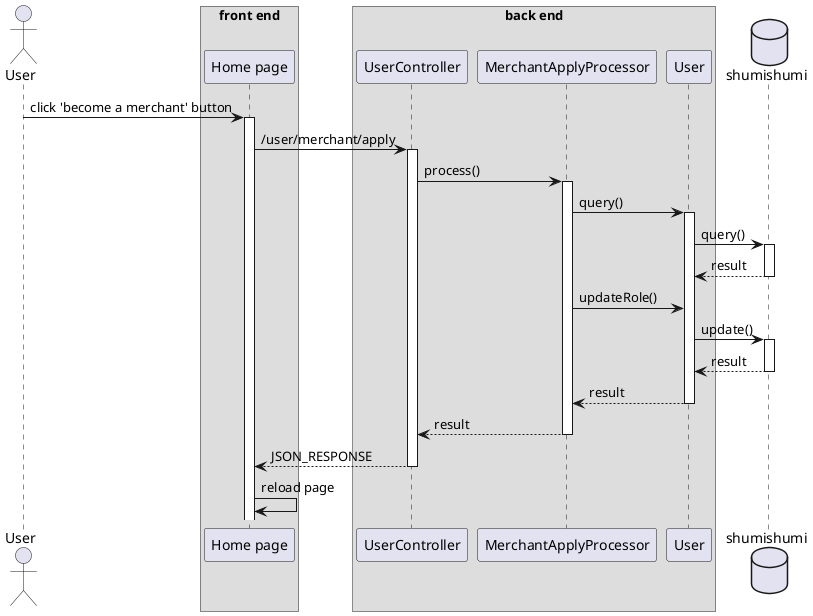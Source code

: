 @startuml become a merchant
'autonumber 1.1.1

actor User as u

box "front end"
participant "Home page" as home
end box

box "back end"
participant "UserController" as uc
participant "MerchantApplyProcessor" as applyproc

participant "User" as um
end box

database shumishumi as db

u -> home++ : click 'become a merchant' button
home -> uc++ : /user/merchant/apply
uc -> applyproc++ : process()
applyproc -> um++ : query()
um -> db++ : query()
return result

applyproc -> um : updateRole()
um -> db++ : update()
return result
return result

return result

return JSON_RESPONSE

home -> home : reload page

@enduml